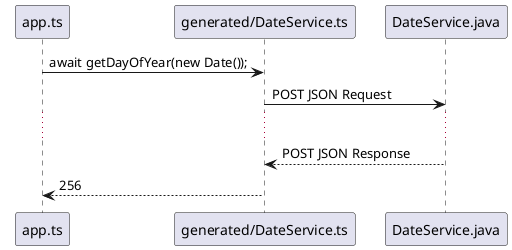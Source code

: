 @startuml
skinparam ParticipantPadding 10

participant "app.ts" as Frontend
participant "generated/DateService.ts" as tsService
participant "DateService.java" as javaService

Frontend -> tsService: await getDayOfYear(new Date());
tsService -> javaService: POST JSON Request
...
tsService <-- javaService: POST JSON Response
Frontend <-- tsService: 256
@enduml
